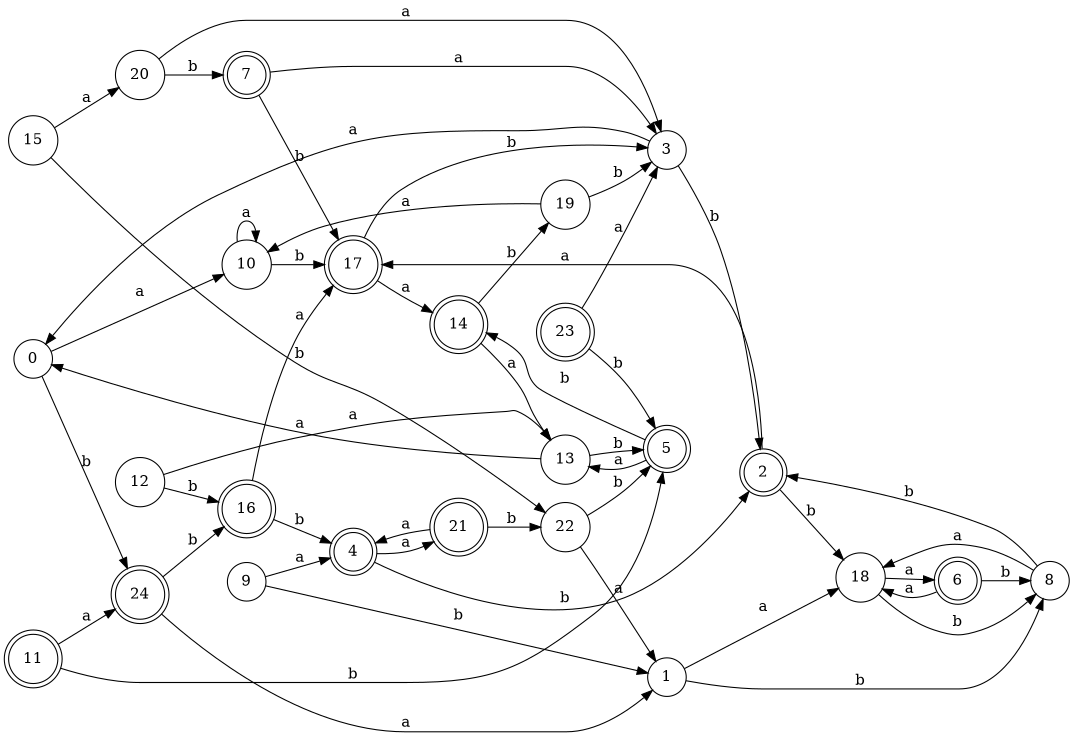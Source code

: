 digraph n20_2 {
__start0 [label="" shape="none"];

rankdir=LR;
size="8,5";

s0 [style="filled", color="black", fillcolor="white" shape="circle", label="0"];
s1 [style="filled", color="black", fillcolor="white" shape="circle", label="1"];
s2 [style="rounded,filled", color="black", fillcolor="white" shape="doublecircle", label="2"];
s3 [style="filled", color="black", fillcolor="white" shape="circle", label="3"];
s4 [style="rounded,filled", color="black", fillcolor="white" shape="doublecircle", label="4"];
s5 [style="rounded,filled", color="black", fillcolor="white" shape="doublecircle", label="5"];
s6 [style="rounded,filled", color="black", fillcolor="white" shape="doublecircle", label="6"];
s7 [style="rounded,filled", color="black", fillcolor="white" shape="doublecircle", label="7"];
s8 [style="filled", color="black", fillcolor="white" shape="circle", label="8"];
s9 [style="filled", color="black", fillcolor="white" shape="circle", label="9"];
s10 [style="filled", color="black", fillcolor="white" shape="circle", label="10"];
s11 [style="rounded,filled", color="black", fillcolor="white" shape="doublecircle", label="11"];
s12 [style="filled", color="black", fillcolor="white" shape="circle", label="12"];
s13 [style="filled", color="black", fillcolor="white" shape="circle", label="13"];
s14 [style="rounded,filled", color="black", fillcolor="white" shape="doublecircle", label="14"];
s15 [style="filled", color="black", fillcolor="white" shape="circle", label="15"];
s16 [style="rounded,filled", color="black", fillcolor="white" shape="doublecircle", label="16"];
s17 [style="rounded,filled", color="black", fillcolor="white" shape="doublecircle", label="17"];
s18 [style="filled", color="black", fillcolor="white" shape="circle", label="18"];
s19 [style="filled", color="black", fillcolor="white" shape="circle", label="19"];
s20 [style="filled", color="black", fillcolor="white" shape="circle", label="20"];
s21 [style="rounded,filled", color="black", fillcolor="white" shape="doublecircle", label="21"];
s22 [style="filled", color="black", fillcolor="white" shape="circle", label="22"];
s23 [style="rounded,filled", color="black", fillcolor="white" shape="doublecircle", label="23"];
s24 [style="rounded,filled", color="black", fillcolor="white" shape="doublecircle", label="24"];
s0 -> s10 [label="a"];
s0 -> s24 [label="b"];
s1 -> s18 [label="a"];
s1 -> s8 [label="b"];
s2 -> s17 [label="a"];
s2 -> s18 [label="b"];
s3 -> s0 [label="a"];
s3 -> s2 [label="b"];
s4 -> s21 [label="a"];
s4 -> s2 [label="b"];
s5 -> s13 [label="a"];
s5 -> s14 [label="b"];
s6 -> s18 [label="a"];
s6 -> s8 [label="b"];
s7 -> s3 [label="a"];
s7 -> s17 [label="b"];
s8 -> s18 [label="a"];
s8 -> s2 [label="b"];
s9 -> s4 [label="a"];
s9 -> s1 [label="b"];
s10 -> s10 [label="a"];
s10 -> s17 [label="b"];
s11 -> s24 [label="a"];
s11 -> s5 [label="b"];
s12 -> s13 [label="a"];
s12 -> s16 [label="b"];
s13 -> s0 [label="a"];
s13 -> s5 [label="b"];
s14 -> s13 [label="a"];
s14 -> s19 [label="b"];
s15 -> s20 [label="a"];
s15 -> s22 [label="b"];
s16 -> s17 [label="a"];
s16 -> s4 [label="b"];
s17 -> s14 [label="a"];
s17 -> s3 [label="b"];
s18 -> s6 [label="a"];
s18 -> s8 [label="b"];
s19 -> s10 [label="a"];
s19 -> s3 [label="b"];
s20 -> s3 [label="a"];
s20 -> s7 [label="b"];
s21 -> s4 [label="a"];
s21 -> s22 [label="b"];
s22 -> s1 [label="a"];
s22 -> s5 [label="b"];
s23 -> s3 [label="a"];
s23 -> s5 [label="b"];
s24 -> s1 [label="a"];
s24 -> s16 [label="b"];

}